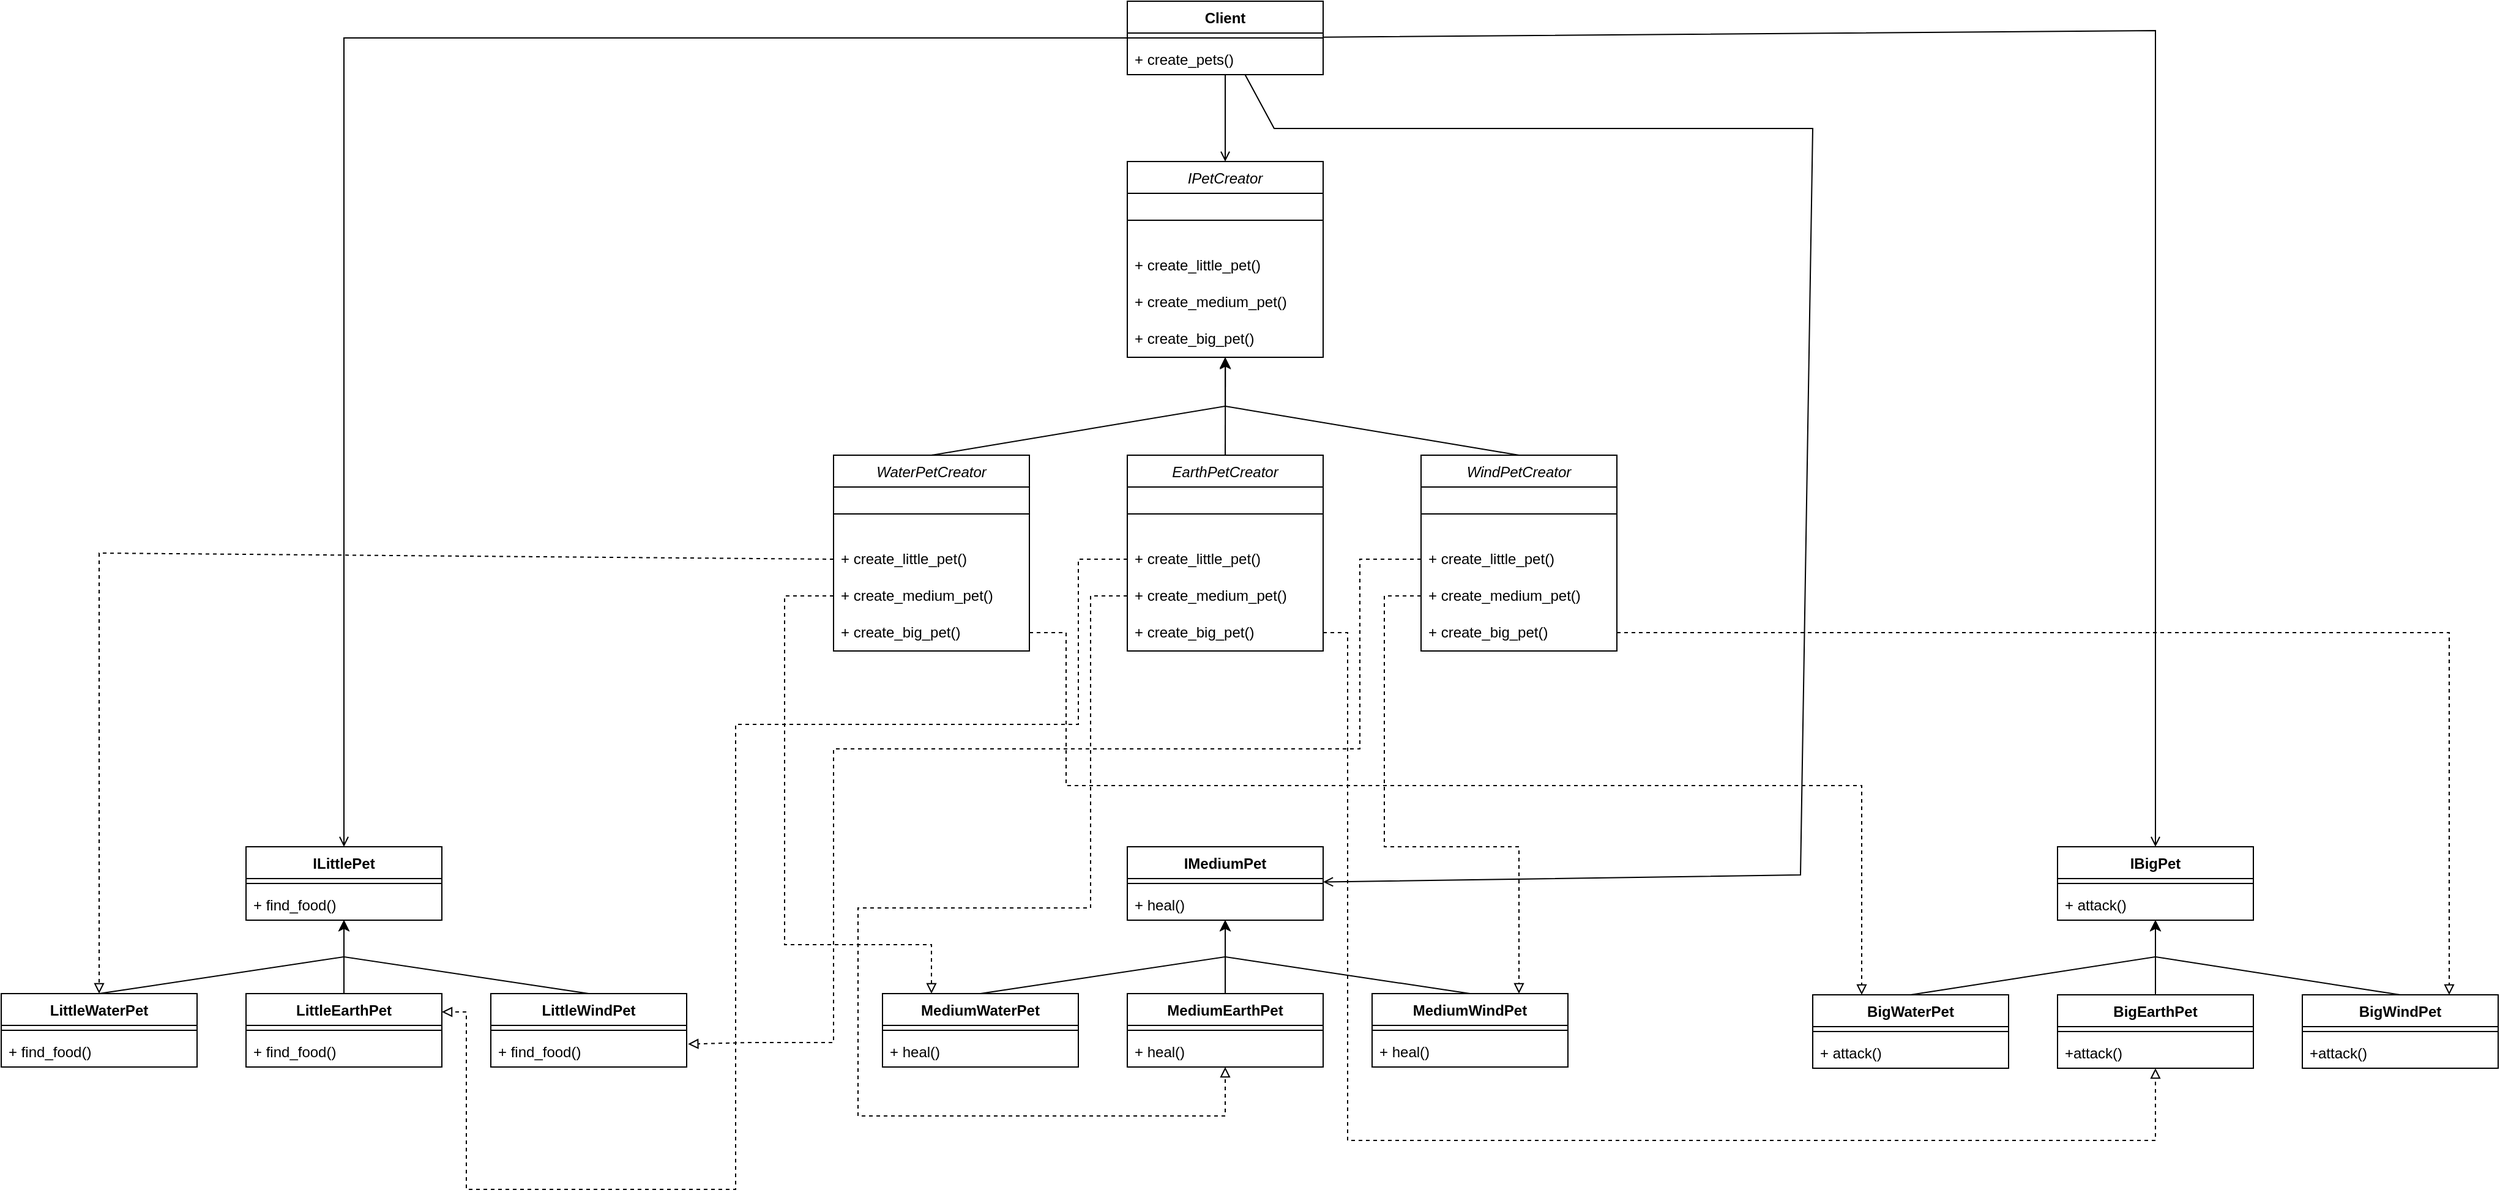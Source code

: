 <mxfile version="21.7.4" type="device">
  <diagram id="C5RBs43oDa-KdzZeNtuy" name="Page-1">
    <mxGraphModel dx="3267" dy="1353" grid="1" gridSize="10" guides="1" tooltips="1" connect="1" arrows="1" fold="1" page="1" pageScale="1" pageWidth="827" pageHeight="1169" math="0" shadow="0">
      <root>
        <mxCell id="WIyWlLk6GJQsqaUBKTNV-0" />
        <mxCell id="WIyWlLk6GJQsqaUBKTNV-1" parent="WIyWlLk6GJQsqaUBKTNV-0" />
        <mxCell id="zkfFHV4jXpPFQw0GAbJ--0" value="IPetCreator" style="swimlane;fontStyle=2;align=center;verticalAlign=top;childLayout=stackLayout;horizontal=1;startSize=26;horizontalStack=0;resizeParent=1;resizeLast=0;collapsible=1;marginBottom=0;rounded=0;shadow=0;strokeWidth=1;" parent="WIyWlLk6GJQsqaUBKTNV-1" vertex="1">
          <mxGeometry x="600" y="147" width="160" height="160" as="geometry">
            <mxRectangle x="230" y="140" width="160" height="26" as="alternateBounds" />
          </mxGeometry>
        </mxCell>
        <mxCell id="zkfFHV4jXpPFQw0GAbJ--4" value="" style="line;html=1;strokeWidth=1;align=left;verticalAlign=middle;spacingTop=-1;spacingLeft=3;spacingRight=3;rotatable=0;labelPosition=right;points=[];portConstraint=eastwest;" parent="zkfFHV4jXpPFQw0GAbJ--0" vertex="1">
          <mxGeometry y="26" width="160" height="44" as="geometry" />
        </mxCell>
        <mxCell id="lFWVvtdegQfaIloCyifd-2" value="+ create_little_pet()" style="text;strokeColor=none;fillColor=none;align=left;verticalAlign=middle;spacingLeft=4;spacingRight=4;overflow=hidden;points=[[0,0.5],[1,0.5]];portConstraint=eastwest;rotatable=0;whiteSpace=wrap;html=1;" vertex="1" parent="zkfFHV4jXpPFQw0GAbJ--0">
          <mxGeometry y="70" width="160" height="30" as="geometry" />
        </mxCell>
        <mxCell id="lFWVvtdegQfaIloCyifd-3" value="+ create_medium_pet()" style="text;strokeColor=none;fillColor=none;align=left;verticalAlign=middle;spacingLeft=4;spacingRight=4;overflow=hidden;points=[[0,0.5],[1,0.5]];portConstraint=eastwest;rotatable=0;whiteSpace=wrap;html=1;" vertex="1" parent="zkfFHV4jXpPFQw0GAbJ--0">
          <mxGeometry y="100" width="160" height="30" as="geometry" />
        </mxCell>
        <mxCell id="lFWVvtdegQfaIloCyifd-4" value="+ create_big_pet()" style="text;strokeColor=none;fillColor=none;align=left;verticalAlign=middle;spacingLeft=4;spacingRight=4;overflow=hidden;points=[[0,0.5],[1,0.5]];portConstraint=eastwest;rotatable=0;whiteSpace=wrap;html=1;" vertex="1" parent="zkfFHV4jXpPFQw0GAbJ--0">
          <mxGeometry y="130" width="160" height="30" as="geometry" />
        </mxCell>
        <mxCell id="lFWVvtdegQfaIloCyifd-9" value="WaterPetCreator" style="swimlane;fontStyle=2;align=center;verticalAlign=top;childLayout=stackLayout;horizontal=1;startSize=26;horizontalStack=0;resizeParent=1;resizeLast=0;collapsible=1;marginBottom=0;rounded=0;shadow=0;strokeWidth=1;" vertex="1" parent="WIyWlLk6GJQsqaUBKTNV-1">
          <mxGeometry x="360" y="387" width="160" height="160" as="geometry">
            <mxRectangle x="230" y="140" width="160" height="26" as="alternateBounds" />
          </mxGeometry>
        </mxCell>
        <mxCell id="lFWVvtdegQfaIloCyifd-10" value="" style="line;html=1;strokeWidth=1;align=left;verticalAlign=middle;spacingTop=-1;spacingLeft=3;spacingRight=3;rotatable=0;labelPosition=right;points=[];portConstraint=eastwest;" vertex="1" parent="lFWVvtdegQfaIloCyifd-9">
          <mxGeometry y="26" width="160" height="44" as="geometry" />
        </mxCell>
        <mxCell id="lFWVvtdegQfaIloCyifd-11" value="+ create_little_pet()" style="text;strokeColor=none;fillColor=none;align=left;verticalAlign=middle;spacingLeft=4;spacingRight=4;overflow=hidden;points=[[0,0.5],[1,0.5]];portConstraint=eastwest;rotatable=0;whiteSpace=wrap;html=1;" vertex="1" parent="lFWVvtdegQfaIloCyifd-9">
          <mxGeometry y="70" width="160" height="30" as="geometry" />
        </mxCell>
        <mxCell id="lFWVvtdegQfaIloCyifd-12" value="+ create_medium_pet()" style="text;strokeColor=none;fillColor=none;align=left;verticalAlign=middle;spacingLeft=4;spacingRight=4;overflow=hidden;points=[[0,0.5],[1,0.5]];portConstraint=eastwest;rotatable=0;whiteSpace=wrap;html=1;" vertex="1" parent="lFWVvtdegQfaIloCyifd-9">
          <mxGeometry y="100" width="160" height="30" as="geometry" />
        </mxCell>
        <mxCell id="lFWVvtdegQfaIloCyifd-13" value="+ create_big_pet()" style="text;strokeColor=none;fillColor=none;align=left;verticalAlign=middle;spacingLeft=4;spacingRight=4;overflow=hidden;points=[[0,0.5],[1,0.5]];portConstraint=eastwest;rotatable=0;whiteSpace=wrap;html=1;" vertex="1" parent="lFWVvtdegQfaIloCyifd-9">
          <mxGeometry y="130" width="160" height="30" as="geometry" />
        </mxCell>
        <mxCell id="lFWVvtdegQfaIloCyifd-14" value="EarthPetCreator" style="swimlane;fontStyle=2;align=center;verticalAlign=top;childLayout=stackLayout;horizontal=1;startSize=26;horizontalStack=0;resizeParent=1;resizeLast=0;collapsible=1;marginBottom=0;rounded=0;shadow=0;strokeWidth=1;" vertex="1" parent="WIyWlLk6GJQsqaUBKTNV-1">
          <mxGeometry x="600" y="387" width="160" height="160" as="geometry">
            <mxRectangle x="230" y="140" width="160" height="26" as="alternateBounds" />
          </mxGeometry>
        </mxCell>
        <mxCell id="lFWVvtdegQfaIloCyifd-15" value="" style="line;html=1;strokeWidth=1;align=left;verticalAlign=middle;spacingTop=-1;spacingLeft=3;spacingRight=3;rotatable=0;labelPosition=right;points=[];portConstraint=eastwest;" vertex="1" parent="lFWVvtdegQfaIloCyifd-14">
          <mxGeometry y="26" width="160" height="44" as="geometry" />
        </mxCell>
        <mxCell id="lFWVvtdegQfaIloCyifd-16" value="+ create_little_pet()" style="text;strokeColor=none;fillColor=none;align=left;verticalAlign=middle;spacingLeft=4;spacingRight=4;overflow=hidden;points=[[0,0.5],[1,0.5]];portConstraint=eastwest;rotatable=0;whiteSpace=wrap;html=1;" vertex="1" parent="lFWVvtdegQfaIloCyifd-14">
          <mxGeometry y="70" width="160" height="30" as="geometry" />
        </mxCell>
        <mxCell id="lFWVvtdegQfaIloCyifd-17" value="+ create_medium_pet()" style="text;strokeColor=none;fillColor=none;align=left;verticalAlign=middle;spacingLeft=4;spacingRight=4;overflow=hidden;points=[[0,0.5],[1,0.5]];portConstraint=eastwest;rotatable=0;whiteSpace=wrap;html=1;" vertex="1" parent="lFWVvtdegQfaIloCyifd-14">
          <mxGeometry y="100" width="160" height="30" as="geometry" />
        </mxCell>
        <mxCell id="lFWVvtdegQfaIloCyifd-18" value="+ create_big_pet()" style="text;strokeColor=none;fillColor=none;align=left;verticalAlign=middle;spacingLeft=4;spacingRight=4;overflow=hidden;points=[[0,0.5],[1,0.5]];portConstraint=eastwest;rotatable=0;whiteSpace=wrap;html=1;" vertex="1" parent="lFWVvtdegQfaIloCyifd-14">
          <mxGeometry y="130" width="160" height="30" as="geometry" />
        </mxCell>
        <mxCell id="lFWVvtdegQfaIloCyifd-19" value="WindPetCreator" style="swimlane;fontStyle=2;align=center;verticalAlign=top;childLayout=stackLayout;horizontal=1;startSize=26;horizontalStack=0;resizeParent=1;resizeLast=0;collapsible=1;marginBottom=0;rounded=0;shadow=0;strokeWidth=1;" vertex="1" parent="WIyWlLk6GJQsqaUBKTNV-1">
          <mxGeometry x="840" y="387" width="160" height="160" as="geometry">
            <mxRectangle x="230" y="140" width="160" height="26" as="alternateBounds" />
          </mxGeometry>
        </mxCell>
        <mxCell id="lFWVvtdegQfaIloCyifd-20" value="" style="line;html=1;strokeWidth=1;align=left;verticalAlign=middle;spacingTop=-1;spacingLeft=3;spacingRight=3;rotatable=0;labelPosition=right;points=[];portConstraint=eastwest;" vertex="1" parent="lFWVvtdegQfaIloCyifd-19">
          <mxGeometry y="26" width="160" height="44" as="geometry" />
        </mxCell>
        <mxCell id="lFWVvtdegQfaIloCyifd-21" value="+ create_little_pet()" style="text;strokeColor=none;fillColor=none;align=left;verticalAlign=middle;spacingLeft=4;spacingRight=4;overflow=hidden;points=[[0,0.5],[1,0.5]];portConstraint=eastwest;rotatable=0;whiteSpace=wrap;html=1;" vertex="1" parent="lFWVvtdegQfaIloCyifd-19">
          <mxGeometry y="70" width="160" height="30" as="geometry" />
        </mxCell>
        <mxCell id="lFWVvtdegQfaIloCyifd-22" value="+ create_medium_pet()" style="text;strokeColor=none;fillColor=none;align=left;verticalAlign=middle;spacingLeft=4;spacingRight=4;overflow=hidden;points=[[0,0.5],[1,0.5]];portConstraint=eastwest;rotatable=0;whiteSpace=wrap;html=1;" vertex="1" parent="lFWVvtdegQfaIloCyifd-19">
          <mxGeometry y="100" width="160" height="30" as="geometry" />
        </mxCell>
        <mxCell id="lFWVvtdegQfaIloCyifd-23" value="+ create_big_pet()" style="text;strokeColor=none;fillColor=none;align=left;verticalAlign=middle;spacingLeft=4;spacingRight=4;overflow=hidden;points=[[0,0.5],[1,0.5]];portConstraint=eastwest;rotatable=0;whiteSpace=wrap;html=1;" vertex="1" parent="lFWVvtdegQfaIloCyifd-19">
          <mxGeometry y="130" width="160" height="30" as="geometry" />
        </mxCell>
        <mxCell id="lFWVvtdegQfaIloCyifd-24" value="" style="endArrow=classic;html=1;rounded=0;exitX=0.5;exitY=0;exitDx=0;exitDy=0;" edge="1" parent="WIyWlLk6GJQsqaUBKTNV-1" source="lFWVvtdegQfaIloCyifd-9" target="zkfFHV4jXpPFQw0GAbJ--0">
          <mxGeometry width="50" height="50" relative="1" as="geometry">
            <mxPoint x="630" y="437" as="sourcePoint" />
            <mxPoint x="680" y="387" as="targetPoint" />
            <Array as="points">
              <mxPoint x="680" y="347" />
            </Array>
          </mxGeometry>
        </mxCell>
        <mxCell id="lFWVvtdegQfaIloCyifd-25" value="" style="endArrow=classic;html=1;rounded=0;entryX=0.501;entryY=1.024;entryDx=0;entryDy=0;entryPerimeter=0;exitX=0.5;exitY=0;exitDx=0;exitDy=0;" edge="1" parent="WIyWlLk6GJQsqaUBKTNV-1" source="lFWVvtdegQfaIloCyifd-14" target="lFWVvtdegQfaIloCyifd-4">
          <mxGeometry width="50" height="50" relative="1" as="geometry">
            <mxPoint x="630" y="437" as="sourcePoint" />
            <mxPoint x="680" y="387" as="targetPoint" />
          </mxGeometry>
        </mxCell>
        <mxCell id="lFWVvtdegQfaIloCyifd-26" value="" style="endArrow=classic;html=1;rounded=0;exitX=0.5;exitY=0;exitDx=0;exitDy=0;" edge="1" parent="WIyWlLk6GJQsqaUBKTNV-1" source="lFWVvtdegQfaIloCyifd-19" target="zkfFHV4jXpPFQw0GAbJ--0">
          <mxGeometry width="50" height="50" relative="1" as="geometry">
            <mxPoint x="630" y="437" as="sourcePoint" />
            <mxPoint x="680" y="387" as="targetPoint" />
            <Array as="points">
              <mxPoint x="680" y="347" />
            </Array>
          </mxGeometry>
        </mxCell>
        <mxCell id="lFWVvtdegQfaIloCyifd-27" value="ILittlePet" style="swimlane;fontStyle=1;align=center;verticalAlign=top;childLayout=stackLayout;horizontal=1;startSize=26;horizontalStack=0;resizeParent=1;resizeParentMax=0;resizeLast=0;collapsible=1;marginBottom=0;whiteSpace=wrap;html=1;" vertex="1" parent="WIyWlLk6GJQsqaUBKTNV-1">
          <mxGeometry x="-120" y="707" width="160" height="60" as="geometry" />
        </mxCell>
        <mxCell id="lFWVvtdegQfaIloCyifd-29" value="" style="line;strokeWidth=1;fillColor=none;align=left;verticalAlign=middle;spacingTop=-1;spacingLeft=3;spacingRight=3;rotatable=0;labelPosition=right;points=[];portConstraint=eastwest;strokeColor=inherit;" vertex="1" parent="lFWVvtdegQfaIloCyifd-27">
          <mxGeometry y="26" width="160" height="8" as="geometry" />
        </mxCell>
        <mxCell id="lFWVvtdegQfaIloCyifd-30" value="+ find_food()" style="text;strokeColor=none;fillColor=none;align=left;verticalAlign=top;spacingLeft=4;spacingRight=4;overflow=hidden;rotatable=0;points=[[0,0.5],[1,0.5]];portConstraint=eastwest;whiteSpace=wrap;html=1;" vertex="1" parent="lFWVvtdegQfaIloCyifd-27">
          <mxGeometry y="34" width="160" height="26" as="geometry" />
        </mxCell>
        <mxCell id="lFWVvtdegQfaIloCyifd-31" value="IMediumPet" style="swimlane;fontStyle=1;align=center;verticalAlign=top;childLayout=stackLayout;horizontal=1;startSize=26;horizontalStack=0;resizeParent=1;resizeParentMax=0;resizeLast=0;collapsible=1;marginBottom=0;whiteSpace=wrap;html=1;" vertex="1" parent="WIyWlLk6GJQsqaUBKTNV-1">
          <mxGeometry x="600" y="707" width="160" height="60" as="geometry" />
        </mxCell>
        <mxCell id="lFWVvtdegQfaIloCyifd-32" value="" style="line;strokeWidth=1;fillColor=none;align=left;verticalAlign=middle;spacingTop=-1;spacingLeft=3;spacingRight=3;rotatable=0;labelPosition=right;points=[];portConstraint=eastwest;strokeColor=inherit;" vertex="1" parent="lFWVvtdegQfaIloCyifd-31">
          <mxGeometry y="26" width="160" height="8" as="geometry" />
        </mxCell>
        <mxCell id="lFWVvtdegQfaIloCyifd-33" value="+ heal()" style="text;strokeColor=none;fillColor=none;align=left;verticalAlign=top;spacingLeft=4;spacingRight=4;overflow=hidden;rotatable=0;points=[[0,0.5],[1,0.5]];portConstraint=eastwest;whiteSpace=wrap;html=1;" vertex="1" parent="lFWVvtdegQfaIloCyifd-31">
          <mxGeometry y="34" width="160" height="26" as="geometry" />
        </mxCell>
        <mxCell id="lFWVvtdegQfaIloCyifd-34" value="IBigPet" style="swimlane;fontStyle=1;align=center;verticalAlign=top;childLayout=stackLayout;horizontal=1;startSize=26;horizontalStack=0;resizeParent=1;resizeParentMax=0;resizeLast=0;collapsible=1;marginBottom=0;whiteSpace=wrap;html=1;" vertex="1" parent="WIyWlLk6GJQsqaUBKTNV-1">
          <mxGeometry x="1360" y="707" width="160" height="60" as="geometry" />
        </mxCell>
        <mxCell id="lFWVvtdegQfaIloCyifd-35" value="" style="line;strokeWidth=1;fillColor=none;align=left;verticalAlign=middle;spacingTop=-1;spacingLeft=3;spacingRight=3;rotatable=0;labelPosition=right;points=[];portConstraint=eastwest;strokeColor=inherit;" vertex="1" parent="lFWVvtdegQfaIloCyifd-34">
          <mxGeometry y="26" width="160" height="8" as="geometry" />
        </mxCell>
        <mxCell id="lFWVvtdegQfaIloCyifd-36" value="+ attack()" style="text;strokeColor=none;fillColor=none;align=left;verticalAlign=top;spacingLeft=4;spacingRight=4;overflow=hidden;rotatable=0;points=[[0,0.5],[1,0.5]];portConstraint=eastwest;whiteSpace=wrap;html=1;" vertex="1" parent="lFWVvtdegQfaIloCyifd-34">
          <mxGeometry y="34" width="160" height="26" as="geometry" />
        </mxCell>
        <mxCell id="lFWVvtdegQfaIloCyifd-37" value="LittleWaterPet" style="swimlane;fontStyle=1;align=center;verticalAlign=top;childLayout=stackLayout;horizontal=1;startSize=26;horizontalStack=0;resizeParent=1;resizeParentMax=0;resizeLast=0;collapsible=1;marginBottom=0;whiteSpace=wrap;html=1;" vertex="1" parent="WIyWlLk6GJQsqaUBKTNV-1">
          <mxGeometry x="-320" y="827" width="160" height="60" as="geometry" />
        </mxCell>
        <mxCell id="lFWVvtdegQfaIloCyifd-38" value="" style="line;strokeWidth=1;fillColor=none;align=left;verticalAlign=middle;spacingTop=-1;spacingLeft=3;spacingRight=3;rotatable=0;labelPosition=right;points=[];portConstraint=eastwest;strokeColor=inherit;" vertex="1" parent="lFWVvtdegQfaIloCyifd-37">
          <mxGeometry y="26" width="160" height="8" as="geometry" />
        </mxCell>
        <mxCell id="lFWVvtdegQfaIloCyifd-39" value="+ find_food()" style="text;strokeColor=none;fillColor=none;align=left;verticalAlign=top;spacingLeft=4;spacingRight=4;overflow=hidden;rotatable=0;points=[[0,0.5],[1,0.5]];portConstraint=eastwest;whiteSpace=wrap;html=1;" vertex="1" parent="lFWVvtdegQfaIloCyifd-37">
          <mxGeometry y="34" width="160" height="26" as="geometry" />
        </mxCell>
        <mxCell id="lFWVvtdegQfaIloCyifd-40" value="LittleEarthPet" style="swimlane;fontStyle=1;align=center;verticalAlign=top;childLayout=stackLayout;horizontal=1;startSize=26;horizontalStack=0;resizeParent=1;resizeParentMax=0;resizeLast=0;collapsible=1;marginBottom=0;whiteSpace=wrap;html=1;" vertex="1" parent="WIyWlLk6GJQsqaUBKTNV-1">
          <mxGeometry x="-120" y="827" width="160" height="60" as="geometry" />
        </mxCell>
        <mxCell id="lFWVvtdegQfaIloCyifd-41" value="" style="line;strokeWidth=1;fillColor=none;align=left;verticalAlign=middle;spacingTop=-1;spacingLeft=3;spacingRight=3;rotatable=0;labelPosition=right;points=[];portConstraint=eastwest;strokeColor=inherit;" vertex="1" parent="lFWVvtdegQfaIloCyifd-40">
          <mxGeometry y="26" width="160" height="8" as="geometry" />
        </mxCell>
        <mxCell id="lFWVvtdegQfaIloCyifd-42" value="+ find_food()" style="text;strokeColor=none;fillColor=none;align=left;verticalAlign=top;spacingLeft=4;spacingRight=4;overflow=hidden;rotatable=0;points=[[0,0.5],[1,0.5]];portConstraint=eastwest;whiteSpace=wrap;html=1;" vertex="1" parent="lFWVvtdegQfaIloCyifd-40">
          <mxGeometry y="34" width="160" height="26" as="geometry" />
        </mxCell>
        <mxCell id="lFWVvtdegQfaIloCyifd-43" value="LittleWindPet" style="swimlane;fontStyle=1;align=center;verticalAlign=top;childLayout=stackLayout;horizontal=1;startSize=26;horizontalStack=0;resizeParent=1;resizeParentMax=0;resizeLast=0;collapsible=1;marginBottom=0;whiteSpace=wrap;html=1;" vertex="1" parent="WIyWlLk6GJQsqaUBKTNV-1">
          <mxGeometry x="80" y="827" width="160" height="60" as="geometry" />
        </mxCell>
        <mxCell id="lFWVvtdegQfaIloCyifd-44" value="" style="line;strokeWidth=1;fillColor=none;align=left;verticalAlign=middle;spacingTop=-1;spacingLeft=3;spacingRight=3;rotatable=0;labelPosition=right;points=[];portConstraint=eastwest;strokeColor=inherit;" vertex="1" parent="lFWVvtdegQfaIloCyifd-43">
          <mxGeometry y="26" width="160" height="8" as="geometry" />
        </mxCell>
        <mxCell id="lFWVvtdegQfaIloCyifd-45" value="+ find_food()" style="text;strokeColor=none;fillColor=none;align=left;verticalAlign=top;spacingLeft=4;spacingRight=4;overflow=hidden;rotatable=0;points=[[0,0.5],[1,0.5]];portConstraint=eastwest;whiteSpace=wrap;html=1;" vertex="1" parent="lFWVvtdegQfaIloCyifd-43">
          <mxGeometry y="34" width="160" height="26" as="geometry" />
        </mxCell>
        <mxCell id="lFWVvtdegQfaIloCyifd-46" value="MediumWaterPet" style="swimlane;fontStyle=1;align=center;verticalAlign=top;childLayout=stackLayout;horizontal=1;startSize=26;horizontalStack=0;resizeParent=1;resizeParentMax=0;resizeLast=0;collapsible=1;marginBottom=0;whiteSpace=wrap;html=1;" vertex="1" parent="WIyWlLk6GJQsqaUBKTNV-1">
          <mxGeometry x="400" y="827" width="160" height="60" as="geometry" />
        </mxCell>
        <mxCell id="lFWVvtdegQfaIloCyifd-47" value="" style="line;strokeWidth=1;fillColor=none;align=left;verticalAlign=middle;spacingTop=-1;spacingLeft=3;spacingRight=3;rotatable=0;labelPosition=right;points=[];portConstraint=eastwest;strokeColor=inherit;" vertex="1" parent="lFWVvtdegQfaIloCyifd-46">
          <mxGeometry y="26" width="160" height="8" as="geometry" />
        </mxCell>
        <mxCell id="lFWVvtdegQfaIloCyifd-48" value="+ heal()" style="text;strokeColor=none;fillColor=none;align=left;verticalAlign=top;spacingLeft=4;spacingRight=4;overflow=hidden;rotatable=0;points=[[0,0.5],[1,0.5]];portConstraint=eastwest;whiteSpace=wrap;html=1;" vertex="1" parent="lFWVvtdegQfaIloCyifd-46">
          <mxGeometry y="34" width="160" height="26" as="geometry" />
        </mxCell>
        <mxCell id="lFWVvtdegQfaIloCyifd-49" value="MediumEarthPet" style="swimlane;fontStyle=1;align=center;verticalAlign=top;childLayout=stackLayout;horizontal=1;startSize=26;horizontalStack=0;resizeParent=1;resizeParentMax=0;resizeLast=0;collapsible=1;marginBottom=0;whiteSpace=wrap;html=1;" vertex="1" parent="WIyWlLk6GJQsqaUBKTNV-1">
          <mxGeometry x="600" y="827" width="160" height="60" as="geometry" />
        </mxCell>
        <mxCell id="lFWVvtdegQfaIloCyifd-50" value="" style="line;strokeWidth=1;fillColor=none;align=left;verticalAlign=middle;spacingTop=-1;spacingLeft=3;spacingRight=3;rotatable=0;labelPosition=right;points=[];portConstraint=eastwest;strokeColor=inherit;" vertex="1" parent="lFWVvtdegQfaIloCyifd-49">
          <mxGeometry y="26" width="160" height="8" as="geometry" />
        </mxCell>
        <mxCell id="lFWVvtdegQfaIloCyifd-51" value="+ heal()" style="text;strokeColor=none;fillColor=none;align=left;verticalAlign=top;spacingLeft=4;spacingRight=4;overflow=hidden;rotatable=0;points=[[0,0.5],[1,0.5]];portConstraint=eastwest;whiteSpace=wrap;html=1;" vertex="1" parent="lFWVvtdegQfaIloCyifd-49">
          <mxGeometry y="34" width="160" height="26" as="geometry" />
        </mxCell>
        <mxCell id="lFWVvtdegQfaIloCyifd-52" value="MediumWindPet" style="swimlane;fontStyle=1;align=center;verticalAlign=top;childLayout=stackLayout;horizontal=1;startSize=26;horizontalStack=0;resizeParent=1;resizeParentMax=0;resizeLast=0;collapsible=1;marginBottom=0;whiteSpace=wrap;html=1;" vertex="1" parent="WIyWlLk6GJQsqaUBKTNV-1">
          <mxGeometry x="800" y="827" width="160" height="60" as="geometry" />
        </mxCell>
        <mxCell id="lFWVvtdegQfaIloCyifd-53" value="" style="line;strokeWidth=1;fillColor=none;align=left;verticalAlign=middle;spacingTop=-1;spacingLeft=3;spacingRight=3;rotatable=0;labelPosition=right;points=[];portConstraint=eastwest;strokeColor=inherit;" vertex="1" parent="lFWVvtdegQfaIloCyifd-52">
          <mxGeometry y="26" width="160" height="8" as="geometry" />
        </mxCell>
        <mxCell id="lFWVvtdegQfaIloCyifd-54" value="+ heal()" style="text;strokeColor=none;fillColor=none;align=left;verticalAlign=top;spacingLeft=4;spacingRight=4;overflow=hidden;rotatable=0;points=[[0,0.5],[1,0.5]];portConstraint=eastwest;whiteSpace=wrap;html=1;" vertex="1" parent="lFWVvtdegQfaIloCyifd-52">
          <mxGeometry y="34" width="160" height="26" as="geometry" />
        </mxCell>
        <mxCell id="lFWVvtdegQfaIloCyifd-55" value="BigWaterPet" style="swimlane;fontStyle=1;align=center;verticalAlign=top;childLayout=stackLayout;horizontal=1;startSize=26;horizontalStack=0;resizeParent=1;resizeParentMax=0;resizeLast=0;collapsible=1;marginBottom=0;whiteSpace=wrap;html=1;" vertex="1" parent="WIyWlLk6GJQsqaUBKTNV-1">
          <mxGeometry x="1160" y="828" width="160" height="60" as="geometry" />
        </mxCell>
        <mxCell id="lFWVvtdegQfaIloCyifd-56" value="" style="line;strokeWidth=1;fillColor=none;align=left;verticalAlign=middle;spacingTop=-1;spacingLeft=3;spacingRight=3;rotatable=0;labelPosition=right;points=[];portConstraint=eastwest;strokeColor=inherit;" vertex="1" parent="lFWVvtdegQfaIloCyifd-55">
          <mxGeometry y="26" width="160" height="8" as="geometry" />
        </mxCell>
        <mxCell id="lFWVvtdegQfaIloCyifd-57" value="+ attack()" style="text;strokeColor=none;fillColor=none;align=left;verticalAlign=top;spacingLeft=4;spacingRight=4;overflow=hidden;rotatable=0;points=[[0,0.5],[1,0.5]];portConstraint=eastwest;whiteSpace=wrap;html=1;" vertex="1" parent="lFWVvtdegQfaIloCyifd-55">
          <mxGeometry y="34" width="160" height="26" as="geometry" />
        </mxCell>
        <mxCell id="lFWVvtdegQfaIloCyifd-58" value="BigEarthPet" style="swimlane;fontStyle=1;align=center;verticalAlign=top;childLayout=stackLayout;horizontal=1;startSize=26;horizontalStack=0;resizeParent=1;resizeParentMax=0;resizeLast=0;collapsible=1;marginBottom=0;whiteSpace=wrap;html=1;" vertex="1" parent="WIyWlLk6GJQsqaUBKTNV-1">
          <mxGeometry x="1360" y="828" width="160" height="60" as="geometry" />
        </mxCell>
        <mxCell id="lFWVvtdegQfaIloCyifd-59" value="" style="line;strokeWidth=1;fillColor=none;align=left;verticalAlign=middle;spacingTop=-1;spacingLeft=3;spacingRight=3;rotatable=0;labelPosition=right;points=[];portConstraint=eastwest;strokeColor=inherit;" vertex="1" parent="lFWVvtdegQfaIloCyifd-58">
          <mxGeometry y="26" width="160" height="8" as="geometry" />
        </mxCell>
        <mxCell id="lFWVvtdegQfaIloCyifd-60" value="+attack()" style="text;strokeColor=none;fillColor=none;align=left;verticalAlign=top;spacingLeft=4;spacingRight=4;overflow=hidden;rotatable=0;points=[[0,0.5],[1,0.5]];portConstraint=eastwest;whiteSpace=wrap;html=1;" vertex="1" parent="lFWVvtdegQfaIloCyifd-58">
          <mxGeometry y="34" width="160" height="26" as="geometry" />
        </mxCell>
        <mxCell id="lFWVvtdegQfaIloCyifd-61" value="BigWindPet" style="swimlane;fontStyle=1;align=center;verticalAlign=top;childLayout=stackLayout;horizontal=1;startSize=26;horizontalStack=0;resizeParent=1;resizeParentMax=0;resizeLast=0;collapsible=1;marginBottom=0;whiteSpace=wrap;html=1;" vertex="1" parent="WIyWlLk6GJQsqaUBKTNV-1">
          <mxGeometry x="1560" y="828" width="160" height="60" as="geometry" />
        </mxCell>
        <mxCell id="lFWVvtdegQfaIloCyifd-62" value="" style="line;strokeWidth=1;fillColor=none;align=left;verticalAlign=middle;spacingTop=-1;spacingLeft=3;spacingRight=3;rotatable=0;labelPosition=right;points=[];portConstraint=eastwest;strokeColor=inherit;" vertex="1" parent="lFWVvtdegQfaIloCyifd-61">
          <mxGeometry y="26" width="160" height="8" as="geometry" />
        </mxCell>
        <mxCell id="lFWVvtdegQfaIloCyifd-63" value="+attack()" style="text;strokeColor=none;fillColor=none;align=left;verticalAlign=top;spacingLeft=4;spacingRight=4;overflow=hidden;rotatable=0;points=[[0,0.5],[1,0.5]];portConstraint=eastwest;whiteSpace=wrap;html=1;" vertex="1" parent="lFWVvtdegQfaIloCyifd-61">
          <mxGeometry y="34" width="160" height="26" as="geometry" />
        </mxCell>
        <mxCell id="lFWVvtdegQfaIloCyifd-64" value="" style="endArrow=classic;html=1;rounded=0;exitX=0.5;exitY=0;exitDx=0;exitDy=0;" edge="1" parent="WIyWlLk6GJQsqaUBKTNV-1" source="lFWVvtdegQfaIloCyifd-37" target="lFWVvtdegQfaIloCyifd-27">
          <mxGeometry width="50" height="50" relative="1" as="geometry">
            <mxPoint y="857" as="sourcePoint" />
            <mxPoint x="50" y="807" as="targetPoint" />
            <Array as="points">
              <mxPoint x="-40" y="797" />
            </Array>
          </mxGeometry>
        </mxCell>
        <mxCell id="lFWVvtdegQfaIloCyifd-65" value="" style="endArrow=classic;html=1;rounded=0;exitX=0.5;exitY=0;exitDx=0;exitDy=0;" edge="1" parent="WIyWlLk6GJQsqaUBKTNV-1" source="lFWVvtdegQfaIloCyifd-40" target="lFWVvtdegQfaIloCyifd-27">
          <mxGeometry width="50" height="50" relative="1" as="geometry">
            <mxPoint y="857" as="sourcePoint" />
            <mxPoint x="50" y="807" as="targetPoint" />
          </mxGeometry>
        </mxCell>
        <mxCell id="lFWVvtdegQfaIloCyifd-66" value="" style="endArrow=classic;html=1;rounded=0;exitX=0.5;exitY=0;exitDx=0;exitDy=0;" edge="1" parent="WIyWlLk6GJQsqaUBKTNV-1" source="lFWVvtdegQfaIloCyifd-43" target="lFWVvtdegQfaIloCyifd-27">
          <mxGeometry width="50" height="50" relative="1" as="geometry">
            <mxPoint y="857" as="sourcePoint" />
            <mxPoint x="50" y="807" as="targetPoint" />
            <Array as="points">
              <mxPoint x="-40" y="797" />
            </Array>
          </mxGeometry>
        </mxCell>
        <mxCell id="lFWVvtdegQfaIloCyifd-67" value="" style="endArrow=classic;html=1;rounded=0;exitX=0.5;exitY=0;exitDx=0;exitDy=0;" edge="1" parent="WIyWlLk6GJQsqaUBKTNV-1" source="lFWVvtdegQfaIloCyifd-46" target="lFWVvtdegQfaIloCyifd-31">
          <mxGeometry width="50" height="50" relative="1" as="geometry">
            <mxPoint x="710" y="787" as="sourcePoint" />
            <mxPoint x="760" y="737" as="targetPoint" />
            <Array as="points">
              <mxPoint x="680" y="797" />
            </Array>
          </mxGeometry>
        </mxCell>
        <mxCell id="lFWVvtdegQfaIloCyifd-68" value="" style="endArrow=classic;html=1;rounded=0;exitX=0.5;exitY=0;exitDx=0;exitDy=0;" edge="1" parent="WIyWlLk6GJQsqaUBKTNV-1" source="lFWVvtdegQfaIloCyifd-49" target="lFWVvtdegQfaIloCyifd-31">
          <mxGeometry width="50" height="50" relative="1" as="geometry">
            <mxPoint x="710" y="787" as="sourcePoint" />
            <mxPoint x="760" y="737" as="targetPoint" />
          </mxGeometry>
        </mxCell>
        <mxCell id="lFWVvtdegQfaIloCyifd-69" value="" style="endArrow=classic;html=1;rounded=0;exitX=0.5;exitY=0;exitDx=0;exitDy=0;" edge="1" parent="WIyWlLk6GJQsqaUBKTNV-1" source="lFWVvtdegQfaIloCyifd-52" target="lFWVvtdegQfaIloCyifd-31">
          <mxGeometry width="50" height="50" relative="1" as="geometry">
            <mxPoint x="710" y="787" as="sourcePoint" />
            <mxPoint x="760" y="737" as="targetPoint" />
            <Array as="points">
              <mxPoint x="680" y="797" />
            </Array>
          </mxGeometry>
        </mxCell>
        <mxCell id="lFWVvtdegQfaIloCyifd-70" value="" style="endArrow=classic;html=1;rounded=0;exitX=0.5;exitY=0;exitDx=0;exitDy=0;" edge="1" parent="WIyWlLk6GJQsqaUBKTNV-1" source="lFWVvtdegQfaIloCyifd-55" target="lFWVvtdegQfaIloCyifd-34">
          <mxGeometry width="50" height="50" relative="1" as="geometry">
            <mxPoint x="1420" y="797" as="sourcePoint" />
            <mxPoint x="1470" y="747" as="targetPoint" />
            <Array as="points">
              <mxPoint x="1440" y="797" />
            </Array>
          </mxGeometry>
        </mxCell>
        <mxCell id="lFWVvtdegQfaIloCyifd-71" value="" style="endArrow=classic;html=1;rounded=0;exitX=0.5;exitY=0;exitDx=0;exitDy=0;" edge="1" parent="WIyWlLk6GJQsqaUBKTNV-1" source="lFWVvtdegQfaIloCyifd-58" target="lFWVvtdegQfaIloCyifd-34">
          <mxGeometry width="50" height="50" relative="1" as="geometry">
            <mxPoint x="1420" y="797" as="sourcePoint" />
            <mxPoint x="1470" y="747" as="targetPoint" />
          </mxGeometry>
        </mxCell>
        <mxCell id="lFWVvtdegQfaIloCyifd-72" value="" style="endArrow=classic;html=1;rounded=0;exitX=0.5;exitY=0;exitDx=0;exitDy=0;" edge="1" parent="WIyWlLk6GJQsqaUBKTNV-1" source="lFWVvtdegQfaIloCyifd-61" target="lFWVvtdegQfaIloCyifd-34">
          <mxGeometry width="50" height="50" relative="1" as="geometry">
            <mxPoint x="1420" y="797" as="sourcePoint" />
            <mxPoint x="1470" y="747" as="targetPoint" />
            <Array as="points">
              <mxPoint x="1440" y="797" />
            </Array>
          </mxGeometry>
        </mxCell>
        <mxCell id="lFWVvtdegQfaIloCyifd-73" value="" style="endArrow=block;html=1;rounded=0;entryX=0.5;entryY=0;entryDx=0;entryDy=0;exitX=0;exitY=0.5;exitDx=0;exitDy=0;endFill=0;dashed=1;" edge="1" parent="WIyWlLk6GJQsqaUBKTNV-1" source="lFWVvtdegQfaIloCyifd-11" target="lFWVvtdegQfaIloCyifd-37">
          <mxGeometry width="50" height="50" relative="1" as="geometry">
            <mxPoint x="510" y="607" as="sourcePoint" />
            <mxPoint x="560" y="557" as="targetPoint" />
            <Array as="points">
              <mxPoint x="-240" y="467" />
            </Array>
          </mxGeometry>
        </mxCell>
        <mxCell id="lFWVvtdegQfaIloCyifd-74" value="" style="endArrow=block;html=1;rounded=0;exitX=0;exitY=0.5;exitDx=0;exitDy=0;entryX=1;entryY=0.25;entryDx=0;entryDy=0;dashed=1;endFill=0;" edge="1" parent="WIyWlLk6GJQsqaUBKTNV-1" source="lFWVvtdegQfaIloCyifd-16" target="lFWVvtdegQfaIloCyifd-40">
          <mxGeometry width="50" height="50" relative="1" as="geometry">
            <mxPoint x="490" y="667" as="sourcePoint" />
            <mxPoint x="280" y="987" as="targetPoint" />
            <Array as="points">
              <mxPoint x="560" y="472" />
              <mxPoint x="560" y="607" />
              <mxPoint x="280" y="607" />
              <mxPoint x="280" y="987" />
              <mxPoint x="60" y="987" />
              <mxPoint x="60" y="842" />
            </Array>
          </mxGeometry>
        </mxCell>
        <mxCell id="lFWVvtdegQfaIloCyifd-75" value="" style="endArrow=block;html=1;rounded=0;exitX=0;exitY=0.5;exitDx=0;exitDy=0;entryX=1.007;entryY=0.28;entryDx=0;entryDy=0;dashed=1;endFill=0;entryPerimeter=0;" edge="1" parent="WIyWlLk6GJQsqaUBKTNV-1" source="lFWVvtdegQfaIloCyifd-21" target="lFWVvtdegQfaIloCyifd-45">
          <mxGeometry width="50" height="50" relative="1" as="geometry">
            <mxPoint x="610" y="482" as="sourcePoint" />
            <mxPoint x="50" y="852" as="targetPoint" />
            <Array as="points">
              <mxPoint x="790" y="472" />
              <mxPoint x="790" y="627" />
              <mxPoint x="360" y="627" />
              <mxPoint x="360" y="867" />
              <mxPoint x="290" y="867" />
            </Array>
          </mxGeometry>
        </mxCell>
        <mxCell id="lFWVvtdegQfaIloCyifd-76" value="" style="endArrow=block;html=1;rounded=0;entryX=0.25;entryY=0;entryDx=0;entryDy=0;exitX=0;exitY=0.5;exitDx=0;exitDy=0;dashed=1;endFill=0;" edge="1" parent="WIyWlLk6GJQsqaUBKTNV-1" source="lFWVvtdegQfaIloCyifd-12" target="lFWVvtdegQfaIloCyifd-46">
          <mxGeometry width="50" height="50" relative="1" as="geometry">
            <mxPoint x="580" y="717" as="sourcePoint" />
            <mxPoint x="630" y="667" as="targetPoint" />
            <Array as="points">
              <mxPoint x="320" y="502" />
              <mxPoint x="320" y="787" />
              <mxPoint x="440" y="787" />
            </Array>
          </mxGeometry>
        </mxCell>
        <mxCell id="lFWVvtdegQfaIloCyifd-77" value="" style="endArrow=block;html=1;rounded=0;exitX=0;exitY=0.5;exitDx=0;exitDy=0;dashed=1;endFill=0;" edge="1" parent="WIyWlLk6GJQsqaUBKTNV-1" source="lFWVvtdegQfaIloCyifd-17" target="lFWVvtdegQfaIloCyifd-49">
          <mxGeometry width="50" height="50" relative="1" as="geometry">
            <mxPoint x="680" y="747" as="sourcePoint" />
            <mxPoint x="730" y="697" as="targetPoint" />
            <Array as="points">
              <mxPoint x="570" y="502" />
              <mxPoint x="570" y="757" />
              <mxPoint x="380" y="757" />
              <mxPoint x="380" y="927" />
              <mxPoint x="680" y="927" />
            </Array>
          </mxGeometry>
        </mxCell>
        <mxCell id="lFWVvtdegQfaIloCyifd-78" value="" style="endArrow=block;html=1;rounded=0;exitX=0;exitY=0.5;exitDx=0;exitDy=0;entryX=0.75;entryY=0;entryDx=0;entryDy=0;dashed=1;endFill=0;" edge="1" parent="WIyWlLk6GJQsqaUBKTNV-1" source="lFWVvtdegQfaIloCyifd-22" target="lFWVvtdegQfaIloCyifd-52">
          <mxGeometry width="50" height="50" relative="1" as="geometry">
            <mxPoint x="900" y="757" as="sourcePoint" />
            <mxPoint x="950" y="707" as="targetPoint" />
            <Array as="points">
              <mxPoint x="810" y="502" />
              <mxPoint x="810" y="707" />
              <mxPoint x="920" y="707" />
            </Array>
          </mxGeometry>
        </mxCell>
        <mxCell id="lFWVvtdegQfaIloCyifd-79" value="" style="endArrow=block;html=1;rounded=0;entryX=0.25;entryY=0;entryDx=0;entryDy=0;exitX=1;exitY=0.5;exitDx=0;exitDy=0;dashed=1;endFill=0;" edge="1" parent="WIyWlLk6GJQsqaUBKTNV-1" source="lFWVvtdegQfaIloCyifd-13" target="lFWVvtdegQfaIloCyifd-55">
          <mxGeometry width="50" height="50" relative="1" as="geometry">
            <mxPoint x="920" y="827" as="sourcePoint" />
            <mxPoint x="970" y="777" as="targetPoint" />
            <Array as="points">
              <mxPoint x="550" y="532" />
              <mxPoint x="550" y="657" />
              <mxPoint x="1200" y="657" />
            </Array>
          </mxGeometry>
        </mxCell>
        <mxCell id="lFWVvtdegQfaIloCyifd-80" value="" style="endArrow=block;html=1;rounded=0;exitX=1;exitY=0.5;exitDx=0;exitDy=0;dashed=1;endFill=0;" edge="1" parent="WIyWlLk6GJQsqaUBKTNV-1" source="lFWVvtdegQfaIloCyifd-18" target="lFWVvtdegQfaIloCyifd-58">
          <mxGeometry width="50" height="50" relative="1" as="geometry">
            <mxPoint x="990" y="717" as="sourcePoint" />
            <mxPoint x="1040" y="667" as="targetPoint" />
            <Array as="points">
              <mxPoint x="780" y="532" />
              <mxPoint x="780" y="947" />
              <mxPoint x="1440" y="947" />
            </Array>
          </mxGeometry>
        </mxCell>
        <mxCell id="lFWVvtdegQfaIloCyifd-81" value="" style="endArrow=block;html=1;rounded=0;exitX=1;exitY=0.5;exitDx=0;exitDy=0;entryX=0.75;entryY=0;entryDx=0;entryDy=0;dashed=1;endFill=0;" edge="1" parent="WIyWlLk6GJQsqaUBKTNV-1" source="lFWVvtdegQfaIloCyifd-23" target="lFWVvtdegQfaIloCyifd-61">
          <mxGeometry width="50" height="50" relative="1" as="geometry">
            <mxPoint x="1260" y="717" as="sourcePoint" />
            <mxPoint x="1310" y="667" as="targetPoint" />
            <Array as="points">
              <mxPoint x="1680" y="532" />
            </Array>
          </mxGeometry>
        </mxCell>
        <mxCell id="lFWVvtdegQfaIloCyifd-82" value="Client" style="swimlane;fontStyle=1;align=center;verticalAlign=top;childLayout=stackLayout;horizontal=1;startSize=26;horizontalStack=0;resizeParent=1;resizeParentMax=0;resizeLast=0;collapsible=1;marginBottom=0;whiteSpace=wrap;html=1;" vertex="1" parent="WIyWlLk6GJQsqaUBKTNV-1">
          <mxGeometry x="600" y="16" width="160" height="60" as="geometry" />
        </mxCell>
        <mxCell id="lFWVvtdegQfaIloCyifd-84" value="" style="line;strokeWidth=1;fillColor=none;align=left;verticalAlign=middle;spacingTop=-1;spacingLeft=3;spacingRight=3;rotatable=0;labelPosition=right;points=[];portConstraint=eastwest;strokeColor=inherit;" vertex="1" parent="lFWVvtdegQfaIloCyifd-82">
          <mxGeometry y="26" width="160" height="8" as="geometry" />
        </mxCell>
        <mxCell id="lFWVvtdegQfaIloCyifd-85" value="+&amp;nbsp;create_pets()" style="text;strokeColor=none;fillColor=none;align=left;verticalAlign=top;spacingLeft=4;spacingRight=4;overflow=hidden;rotatable=0;points=[[0,0.5],[1,0.5]];portConstraint=eastwest;whiteSpace=wrap;html=1;" vertex="1" parent="lFWVvtdegQfaIloCyifd-82">
          <mxGeometry y="34" width="160" height="26" as="geometry" />
        </mxCell>
        <mxCell id="lFWVvtdegQfaIloCyifd-86" value="" style="endArrow=open;html=1;rounded=0;endFill=0;" edge="1" parent="WIyWlLk6GJQsqaUBKTNV-1" source="lFWVvtdegQfaIloCyifd-82" target="zkfFHV4jXpPFQw0GAbJ--0">
          <mxGeometry width="50" height="50" relative="1" as="geometry">
            <mxPoint x="670" y="350" as="sourcePoint" />
            <mxPoint x="720" y="300" as="targetPoint" />
          </mxGeometry>
        </mxCell>
        <mxCell id="lFWVvtdegQfaIloCyifd-87" value="" style="endArrow=open;html=1;rounded=0;endFill=0;" edge="1" parent="WIyWlLk6GJQsqaUBKTNV-1" source="lFWVvtdegQfaIloCyifd-82" target="lFWVvtdegQfaIloCyifd-27">
          <mxGeometry width="50" height="50" relative="1" as="geometry">
            <mxPoint x="690" y="86" as="sourcePoint" />
            <mxPoint x="690" y="157" as="targetPoint" />
            <Array as="points">
              <mxPoint x="-40" y="46" />
            </Array>
          </mxGeometry>
        </mxCell>
        <mxCell id="lFWVvtdegQfaIloCyifd-88" value="" style="endArrow=open;html=1;rounded=0;endFill=0;" edge="1" parent="WIyWlLk6GJQsqaUBKTNV-1" source="lFWVvtdegQfaIloCyifd-82" target="lFWVvtdegQfaIloCyifd-34">
          <mxGeometry width="50" height="50" relative="1" as="geometry">
            <mxPoint x="700" y="96" as="sourcePoint" />
            <mxPoint x="700" y="167" as="targetPoint" />
            <Array as="points">
              <mxPoint x="1440" y="40" />
            </Array>
          </mxGeometry>
        </mxCell>
        <mxCell id="lFWVvtdegQfaIloCyifd-89" value="" style="endArrow=open;html=1;rounded=0;endFill=0;" edge="1" parent="WIyWlLk6GJQsqaUBKTNV-1" source="lFWVvtdegQfaIloCyifd-82" target="lFWVvtdegQfaIloCyifd-31">
          <mxGeometry width="50" height="50" relative="1" as="geometry">
            <mxPoint x="710" y="106" as="sourcePoint" />
            <mxPoint x="710" y="177" as="targetPoint" />
            <Array as="points">
              <mxPoint x="720" y="120" />
              <mxPoint x="1160" y="120" />
              <mxPoint x="1150" y="730" />
            </Array>
          </mxGeometry>
        </mxCell>
      </root>
    </mxGraphModel>
  </diagram>
</mxfile>
